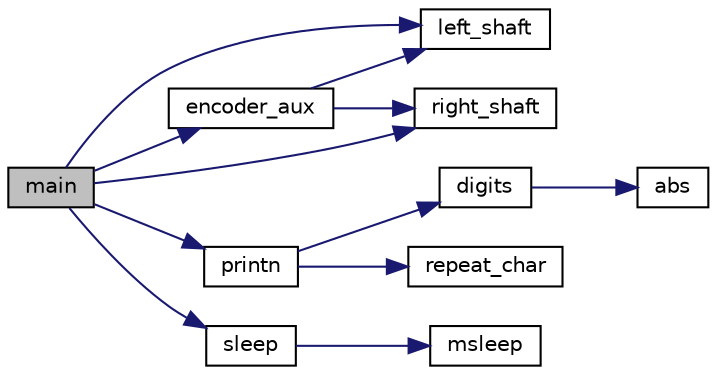 digraph "main"
{
  edge [fontname="Helvetica",fontsize="10",labelfontname="Helvetica",labelfontsize="10"];
  node [fontname="Helvetica",fontsize="10",shape=record];
  rankdir="LR";
  Node1 [label="main",height=0.2,width=0.4,color="black", fillcolor="grey75", style="filled" fontcolor="black"];
  Node1 -> Node2 [color="midnightblue",fontsize="10",style="solid",fontname="Helvetica"];
  Node2 [label="encoder_aux",height=0.2,width=0.4,color="black", fillcolor="white", style="filled",URL="$encoder_8c.html#a2151421c7915bc303d0242f2d4b233c0"];
  Node2 -> Node3 [color="midnightblue",fontsize="10",style="solid",fontname="Helvetica"];
  Node3 [label="left_shaft",height=0.2,width=0.4,color="black", fillcolor="white", style="filled",URL="$base_2lib__rwp_8c.html#a49fe73be96a0657e6a3ea6669cdc9f25"];
  Node2 -> Node4 [color="midnightblue",fontsize="10",style="solid",fontname="Helvetica"];
  Node4 [label="right_shaft",height=0.2,width=0.4,color="black", fillcolor="white", style="filled",URL="$base_2lib__rwp_8c.html#a759cd6a2d214a5b16d6e01d114385039"];
  Node1 -> Node3 [color="midnightblue",fontsize="10",style="solid",fontname="Helvetica"];
  Node1 -> Node5 [color="midnightblue",fontsize="10",style="solid",fontname="Helvetica"];
  Node5 [label="printn",height=0.2,width=0.4,color="black", fillcolor="white", style="filled",URL="$screen_8c.html#a598db0d698ebf794573aa38998ff031a"];
  Node5 -> Node6 [color="midnightblue",fontsize="10",style="solid",fontname="Helvetica"];
  Node6 [label="digits",height=0.2,width=0.4,color="black", fillcolor="white", style="filled",URL="$convert_8c.html#a89059167767e145e6fd47ada117f0ebc"];
  Node6 -> Node7 [color="midnightblue",fontsize="10",style="solid",fontname="Helvetica"];
  Node7 [label="abs",height=0.2,width=0.4,color="black", fillcolor="white", style="filled",URL="$convert_8c.html#a83b97b49b2135e525b55a3a7ff42036e"];
  Node5 -> Node8 [color="midnightblue",fontsize="10",style="solid",fontname="Helvetica"];
  Node8 [label="repeat_char",height=0.2,width=0.4,color="black", fillcolor="white", style="filled",URL="$screen_8c.html#ac8e8b349181ce150291f6cacea837914"];
  Node1 -> Node4 [color="midnightblue",fontsize="10",style="solid",fontname="Helvetica"];
  Node1 -> Node9 [color="midnightblue",fontsize="10",style="solid",fontname="Helvetica"];
  Node9 [label="sleep",height=0.2,width=0.4,color="black", fillcolor="white", style="filled",URL="$base_2lib__ic_8c.html#aa5113ec47ecf6d5c15614c9353cb9a08"];
  Node9 -> Node10 [color="midnightblue",fontsize="10",style="solid",fontname="Helvetica"];
  Node10 [label="msleep",height=0.2,width=0.4,color="black", fillcolor="white", style="filled",URL="$base_2lib__ic_8c.html#aa3650dfb953be0fa6fb4e6a625d3f777"];
}

